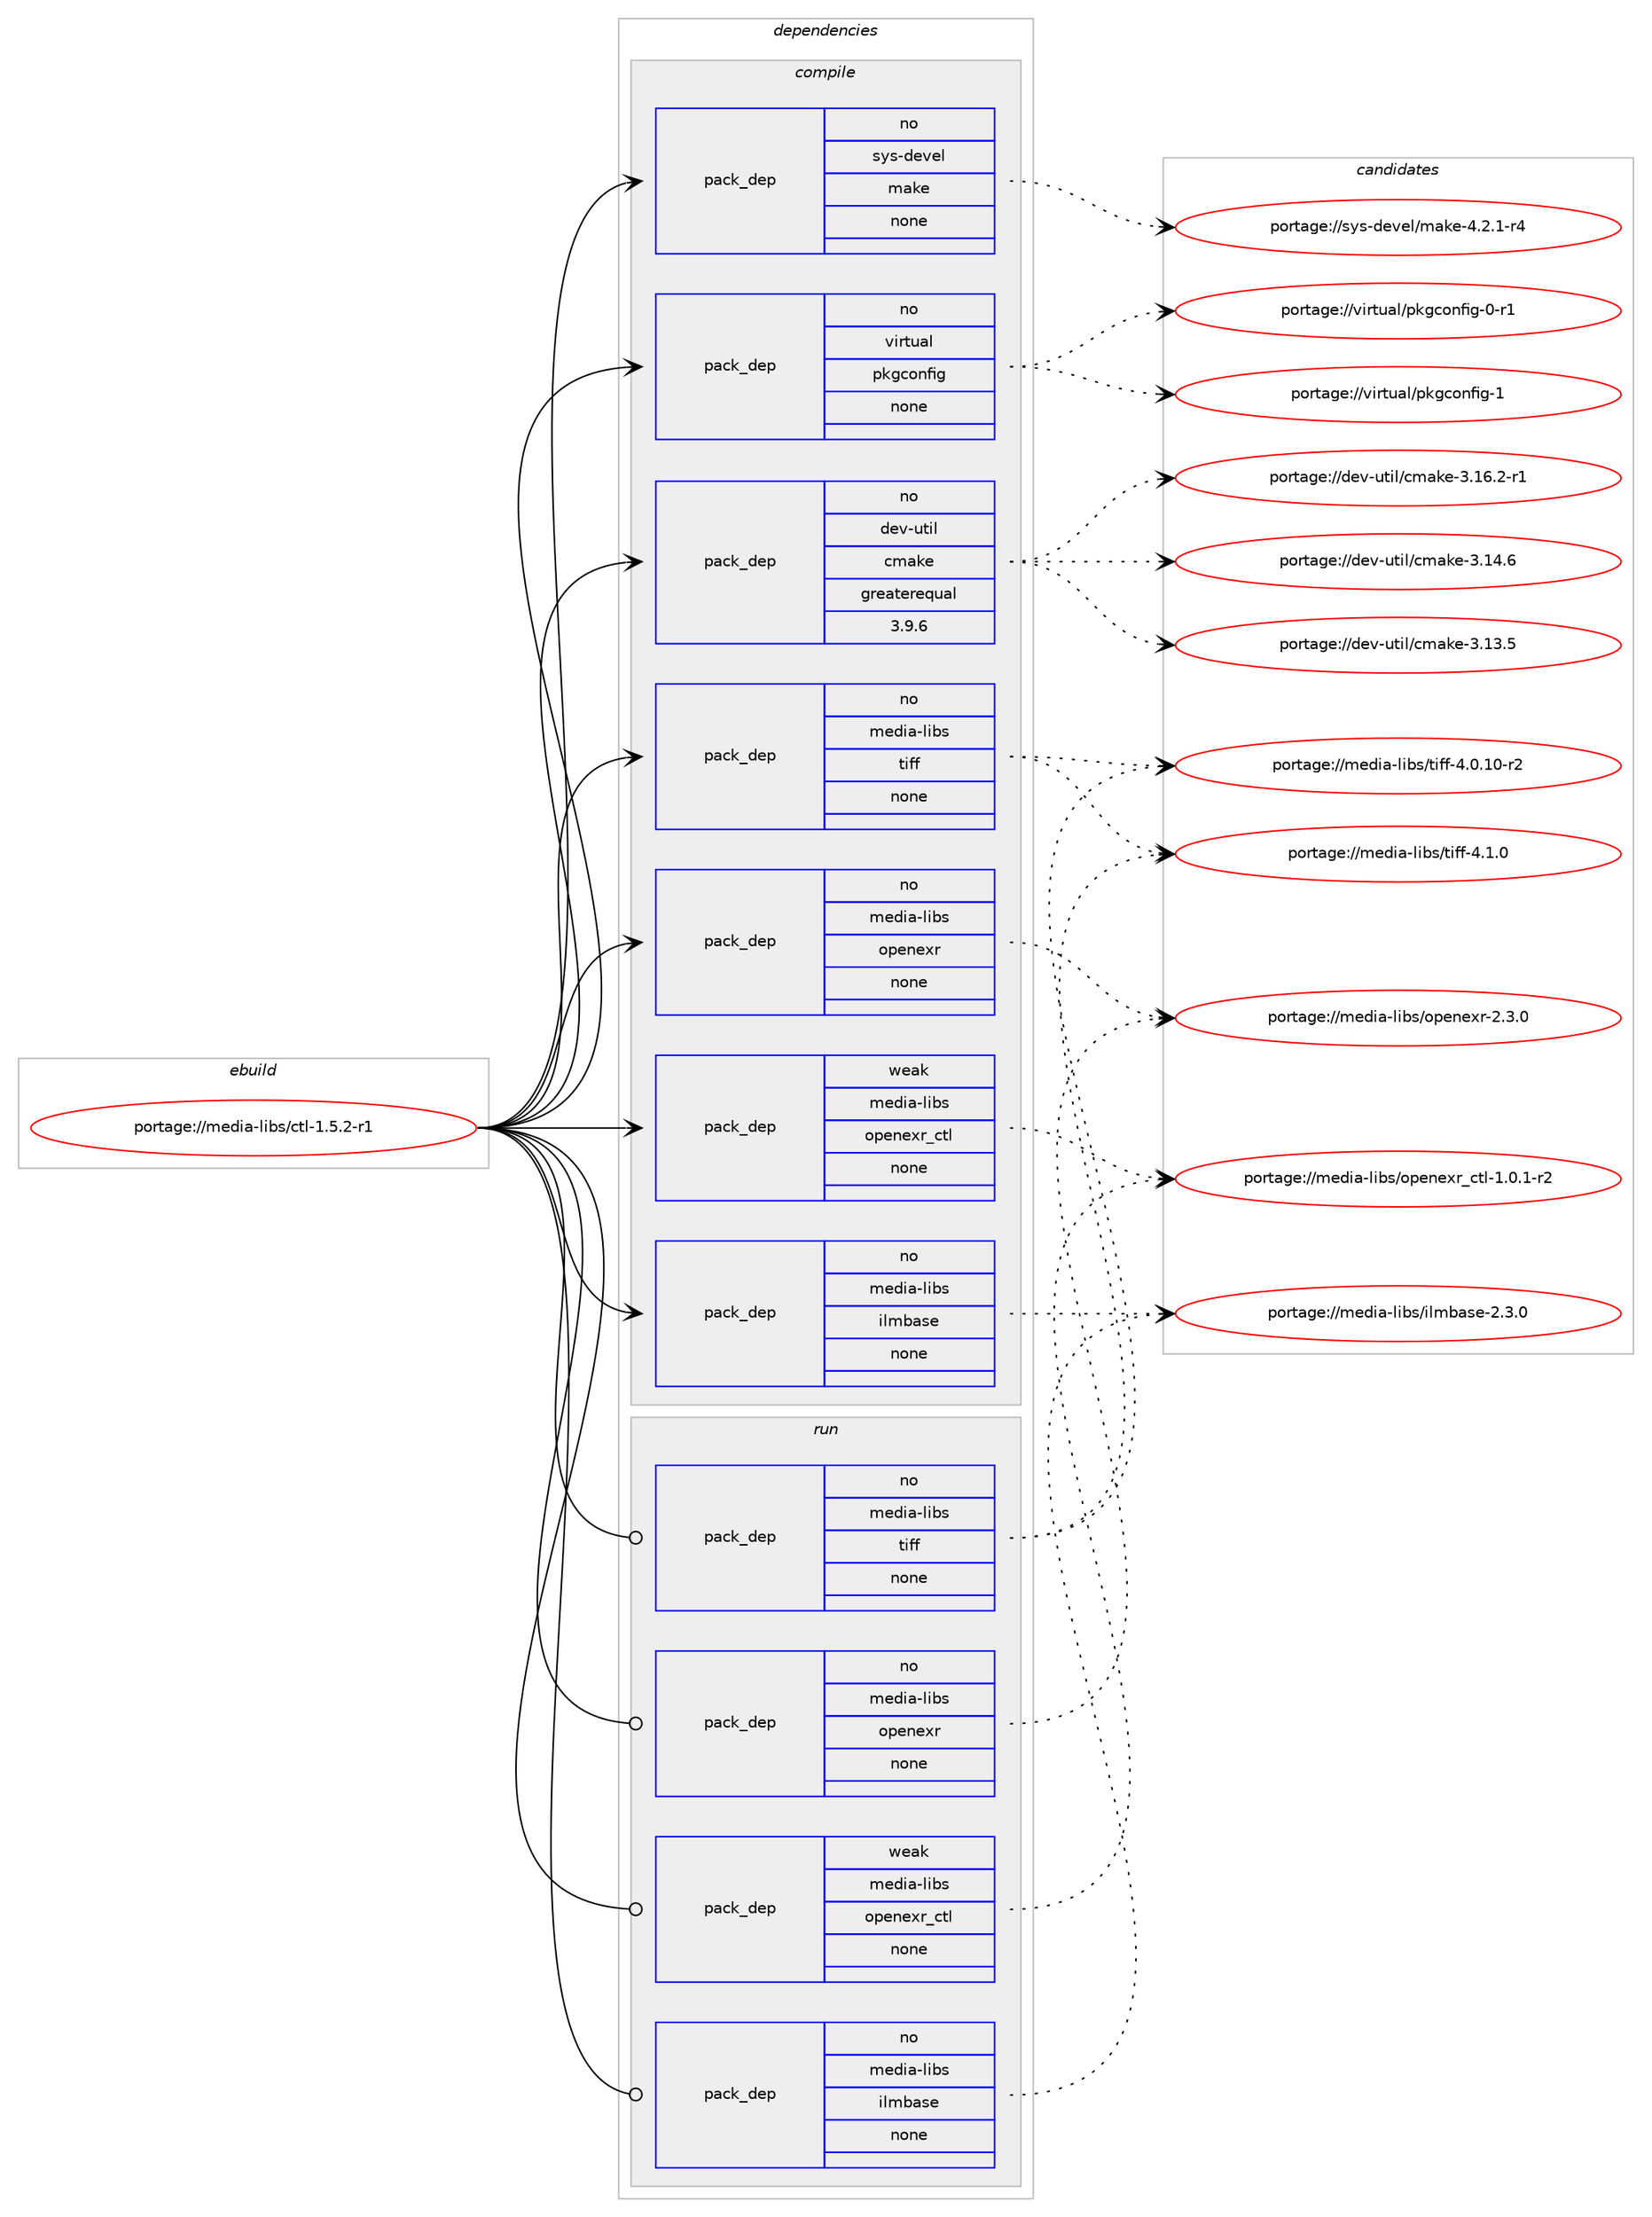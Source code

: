 digraph prolog {

# *************
# Graph options
# *************

newrank=true;
concentrate=true;
compound=true;
graph [rankdir=LR,fontname=Helvetica,fontsize=10,ranksep=1.5];#, ranksep=2.5, nodesep=0.2];
edge  [arrowhead=vee];
node  [fontname=Helvetica,fontsize=10];

# **********
# The ebuild
# **********

subgraph cluster_leftcol {
color=gray;
rank=same;
label=<<i>ebuild</i>>;
id [label="portage://media-libs/ctl-1.5.2-r1", color=red, width=4, href="../media-libs/ctl-1.5.2-r1.svg"];
}

# ****************
# The dependencies
# ****************

subgraph cluster_midcol {
color=gray;
label=<<i>dependencies</i>>;
subgraph cluster_compile {
fillcolor="#eeeeee";
style=filled;
label=<<i>compile</i>>;
subgraph pack162513 {
dependency215280 [label=<<TABLE BORDER="0" CELLBORDER="1" CELLSPACING="0" CELLPADDING="4" WIDTH="220"><TR><TD ROWSPAN="6" CELLPADDING="30">pack_dep</TD></TR><TR><TD WIDTH="110">no</TD></TR><TR><TD>dev-util</TD></TR><TR><TD>cmake</TD></TR><TR><TD>greaterequal</TD></TR><TR><TD>3.9.6</TD></TR></TABLE>>, shape=none, color=blue];
}
id:e -> dependency215280:w [weight=20,style="solid",arrowhead="vee"];
subgraph pack162514 {
dependency215281 [label=<<TABLE BORDER="0" CELLBORDER="1" CELLSPACING="0" CELLPADDING="4" WIDTH="220"><TR><TD ROWSPAN="6" CELLPADDING="30">pack_dep</TD></TR><TR><TD WIDTH="110">no</TD></TR><TR><TD>media-libs</TD></TR><TR><TD>ilmbase</TD></TR><TR><TD>none</TD></TR><TR><TD></TD></TR></TABLE>>, shape=none, color=blue];
}
id:e -> dependency215281:w [weight=20,style="solid",arrowhead="vee"];
subgraph pack162515 {
dependency215282 [label=<<TABLE BORDER="0" CELLBORDER="1" CELLSPACING="0" CELLPADDING="4" WIDTH="220"><TR><TD ROWSPAN="6" CELLPADDING="30">pack_dep</TD></TR><TR><TD WIDTH="110">no</TD></TR><TR><TD>media-libs</TD></TR><TR><TD>openexr</TD></TR><TR><TD>none</TD></TR><TR><TD></TD></TR></TABLE>>, shape=none, color=blue];
}
id:e -> dependency215282:w [weight=20,style="solid",arrowhead="vee"];
subgraph pack162516 {
dependency215283 [label=<<TABLE BORDER="0" CELLBORDER="1" CELLSPACING="0" CELLPADDING="4" WIDTH="220"><TR><TD ROWSPAN="6" CELLPADDING="30">pack_dep</TD></TR><TR><TD WIDTH="110">no</TD></TR><TR><TD>media-libs</TD></TR><TR><TD>tiff</TD></TR><TR><TD>none</TD></TR><TR><TD></TD></TR></TABLE>>, shape=none, color=blue];
}
id:e -> dependency215283:w [weight=20,style="solid",arrowhead="vee"];
subgraph pack162517 {
dependency215284 [label=<<TABLE BORDER="0" CELLBORDER="1" CELLSPACING="0" CELLPADDING="4" WIDTH="220"><TR><TD ROWSPAN="6" CELLPADDING="30">pack_dep</TD></TR><TR><TD WIDTH="110">no</TD></TR><TR><TD>sys-devel</TD></TR><TR><TD>make</TD></TR><TR><TD>none</TD></TR><TR><TD></TD></TR></TABLE>>, shape=none, color=blue];
}
id:e -> dependency215284:w [weight=20,style="solid",arrowhead="vee"];
subgraph pack162518 {
dependency215285 [label=<<TABLE BORDER="0" CELLBORDER="1" CELLSPACING="0" CELLPADDING="4" WIDTH="220"><TR><TD ROWSPAN="6" CELLPADDING="30">pack_dep</TD></TR><TR><TD WIDTH="110">no</TD></TR><TR><TD>virtual</TD></TR><TR><TD>pkgconfig</TD></TR><TR><TD>none</TD></TR><TR><TD></TD></TR></TABLE>>, shape=none, color=blue];
}
id:e -> dependency215285:w [weight=20,style="solid",arrowhead="vee"];
subgraph pack162519 {
dependency215286 [label=<<TABLE BORDER="0" CELLBORDER="1" CELLSPACING="0" CELLPADDING="4" WIDTH="220"><TR><TD ROWSPAN="6" CELLPADDING="30">pack_dep</TD></TR><TR><TD WIDTH="110">weak</TD></TR><TR><TD>media-libs</TD></TR><TR><TD>openexr_ctl</TD></TR><TR><TD>none</TD></TR><TR><TD></TD></TR></TABLE>>, shape=none, color=blue];
}
id:e -> dependency215286:w [weight=20,style="solid",arrowhead="vee"];
}
subgraph cluster_compileandrun {
fillcolor="#eeeeee";
style=filled;
label=<<i>compile and run</i>>;
}
subgraph cluster_run {
fillcolor="#eeeeee";
style=filled;
label=<<i>run</i>>;
subgraph pack162520 {
dependency215287 [label=<<TABLE BORDER="0" CELLBORDER="1" CELLSPACING="0" CELLPADDING="4" WIDTH="220"><TR><TD ROWSPAN="6" CELLPADDING="30">pack_dep</TD></TR><TR><TD WIDTH="110">no</TD></TR><TR><TD>media-libs</TD></TR><TR><TD>ilmbase</TD></TR><TR><TD>none</TD></TR><TR><TD></TD></TR></TABLE>>, shape=none, color=blue];
}
id:e -> dependency215287:w [weight=20,style="solid",arrowhead="odot"];
subgraph pack162521 {
dependency215288 [label=<<TABLE BORDER="0" CELLBORDER="1" CELLSPACING="0" CELLPADDING="4" WIDTH="220"><TR><TD ROWSPAN="6" CELLPADDING="30">pack_dep</TD></TR><TR><TD WIDTH="110">no</TD></TR><TR><TD>media-libs</TD></TR><TR><TD>openexr</TD></TR><TR><TD>none</TD></TR><TR><TD></TD></TR></TABLE>>, shape=none, color=blue];
}
id:e -> dependency215288:w [weight=20,style="solid",arrowhead="odot"];
subgraph pack162522 {
dependency215289 [label=<<TABLE BORDER="0" CELLBORDER="1" CELLSPACING="0" CELLPADDING="4" WIDTH="220"><TR><TD ROWSPAN="6" CELLPADDING="30">pack_dep</TD></TR><TR><TD WIDTH="110">no</TD></TR><TR><TD>media-libs</TD></TR><TR><TD>tiff</TD></TR><TR><TD>none</TD></TR><TR><TD></TD></TR></TABLE>>, shape=none, color=blue];
}
id:e -> dependency215289:w [weight=20,style="solid",arrowhead="odot"];
subgraph pack162523 {
dependency215290 [label=<<TABLE BORDER="0" CELLBORDER="1" CELLSPACING="0" CELLPADDING="4" WIDTH="220"><TR><TD ROWSPAN="6" CELLPADDING="30">pack_dep</TD></TR><TR><TD WIDTH="110">weak</TD></TR><TR><TD>media-libs</TD></TR><TR><TD>openexr_ctl</TD></TR><TR><TD>none</TD></TR><TR><TD></TD></TR></TABLE>>, shape=none, color=blue];
}
id:e -> dependency215290:w [weight=20,style="solid",arrowhead="odot"];
}
}

# **************
# The candidates
# **************

subgraph cluster_choices {
rank=same;
color=gray;
label=<<i>candidates</i>>;

subgraph choice162513 {
color=black;
nodesep=1;
choice10010111845117116105108479910997107101455146495446504511449 [label="portage://dev-util/cmake-3.16.2-r1", color=red, width=4,href="../dev-util/cmake-3.16.2-r1.svg"];
choice1001011184511711610510847991099710710145514649524654 [label="portage://dev-util/cmake-3.14.6", color=red, width=4,href="../dev-util/cmake-3.14.6.svg"];
choice1001011184511711610510847991099710710145514649514653 [label="portage://dev-util/cmake-3.13.5", color=red, width=4,href="../dev-util/cmake-3.13.5.svg"];
dependency215280:e -> choice10010111845117116105108479910997107101455146495446504511449:w [style=dotted,weight="100"];
dependency215280:e -> choice1001011184511711610510847991099710710145514649524654:w [style=dotted,weight="100"];
dependency215280:e -> choice1001011184511711610510847991099710710145514649514653:w [style=dotted,weight="100"];
}
subgraph choice162514 {
color=black;
nodesep=1;
choice109101100105974510810598115471051081099897115101455046514648 [label="portage://media-libs/ilmbase-2.3.0", color=red, width=4,href="../media-libs/ilmbase-2.3.0.svg"];
dependency215281:e -> choice109101100105974510810598115471051081099897115101455046514648:w [style=dotted,weight="100"];
}
subgraph choice162515 {
color=black;
nodesep=1;
choice10910110010597451081059811547111112101110101120114455046514648 [label="portage://media-libs/openexr-2.3.0", color=red, width=4,href="../media-libs/openexr-2.3.0.svg"];
dependency215282:e -> choice10910110010597451081059811547111112101110101120114455046514648:w [style=dotted,weight="100"];
}
subgraph choice162516 {
color=black;
nodesep=1;
choice10910110010597451081059811547116105102102455246494648 [label="portage://media-libs/tiff-4.1.0", color=red, width=4,href="../media-libs/tiff-4.1.0.svg"];
choice10910110010597451081059811547116105102102455246484649484511450 [label="portage://media-libs/tiff-4.0.10-r2", color=red, width=4,href="../media-libs/tiff-4.0.10-r2.svg"];
dependency215283:e -> choice10910110010597451081059811547116105102102455246494648:w [style=dotted,weight="100"];
dependency215283:e -> choice10910110010597451081059811547116105102102455246484649484511450:w [style=dotted,weight="100"];
}
subgraph choice162517 {
color=black;
nodesep=1;
choice1151211154510010111810110847109971071014552465046494511452 [label="portage://sys-devel/make-4.2.1-r4", color=red, width=4,href="../sys-devel/make-4.2.1-r4.svg"];
dependency215284:e -> choice1151211154510010111810110847109971071014552465046494511452:w [style=dotted,weight="100"];
}
subgraph choice162518 {
color=black;
nodesep=1;
choice1181051141161179710847112107103991111101021051034549 [label="portage://virtual/pkgconfig-1", color=red, width=4,href="../virtual/pkgconfig-1.svg"];
choice11810511411611797108471121071039911111010210510345484511449 [label="portage://virtual/pkgconfig-0-r1", color=red, width=4,href="../virtual/pkgconfig-0-r1.svg"];
dependency215285:e -> choice1181051141161179710847112107103991111101021051034549:w [style=dotted,weight="100"];
dependency215285:e -> choice11810511411611797108471121071039911111010210510345484511449:w [style=dotted,weight="100"];
}
subgraph choice162519 {
color=black;
nodesep=1;
choice1091011001059745108105981154711111210111010112011495991161084549464846494511450 [label="portage://media-libs/openexr_ctl-1.0.1-r2", color=red, width=4,href="../media-libs/openexr_ctl-1.0.1-r2.svg"];
dependency215286:e -> choice1091011001059745108105981154711111210111010112011495991161084549464846494511450:w [style=dotted,weight="100"];
}
subgraph choice162520 {
color=black;
nodesep=1;
choice109101100105974510810598115471051081099897115101455046514648 [label="portage://media-libs/ilmbase-2.3.0", color=red, width=4,href="../media-libs/ilmbase-2.3.0.svg"];
dependency215287:e -> choice109101100105974510810598115471051081099897115101455046514648:w [style=dotted,weight="100"];
}
subgraph choice162521 {
color=black;
nodesep=1;
choice10910110010597451081059811547111112101110101120114455046514648 [label="portage://media-libs/openexr-2.3.0", color=red, width=4,href="../media-libs/openexr-2.3.0.svg"];
dependency215288:e -> choice10910110010597451081059811547111112101110101120114455046514648:w [style=dotted,weight="100"];
}
subgraph choice162522 {
color=black;
nodesep=1;
choice10910110010597451081059811547116105102102455246494648 [label="portage://media-libs/tiff-4.1.0", color=red, width=4,href="../media-libs/tiff-4.1.0.svg"];
choice10910110010597451081059811547116105102102455246484649484511450 [label="portage://media-libs/tiff-4.0.10-r2", color=red, width=4,href="../media-libs/tiff-4.0.10-r2.svg"];
dependency215289:e -> choice10910110010597451081059811547116105102102455246494648:w [style=dotted,weight="100"];
dependency215289:e -> choice10910110010597451081059811547116105102102455246484649484511450:w [style=dotted,weight="100"];
}
subgraph choice162523 {
color=black;
nodesep=1;
choice1091011001059745108105981154711111210111010112011495991161084549464846494511450 [label="portage://media-libs/openexr_ctl-1.0.1-r2", color=red, width=4,href="../media-libs/openexr_ctl-1.0.1-r2.svg"];
dependency215290:e -> choice1091011001059745108105981154711111210111010112011495991161084549464846494511450:w [style=dotted,weight="100"];
}
}

}
